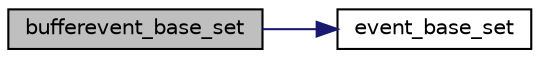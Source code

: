 digraph "bufferevent_base_set"
{
 // LATEX_PDF_SIZE
  edge [fontname="Helvetica",fontsize="10",labelfontname="Helvetica",labelfontsize="10"];
  node [fontname="Helvetica",fontsize="10",shape=record];
  rankdir="LR";
  Node3 [label="bufferevent_base_set",height=0.2,width=0.4,color="black", fillcolor="grey75", style="filled", fontcolor="black",tooltip=" "];
  Node3 -> Node4 [color="midnightblue",fontsize="10",style="solid",fontname="Helvetica"];
  Node4 [label="event_base_set",height=0.2,width=0.4,color="black", fillcolor="white", style="filled",URL="$event2_2event_8h.html#ab100e58a411fbc2db2b316ad59169e21",tooltip=" "];
}
